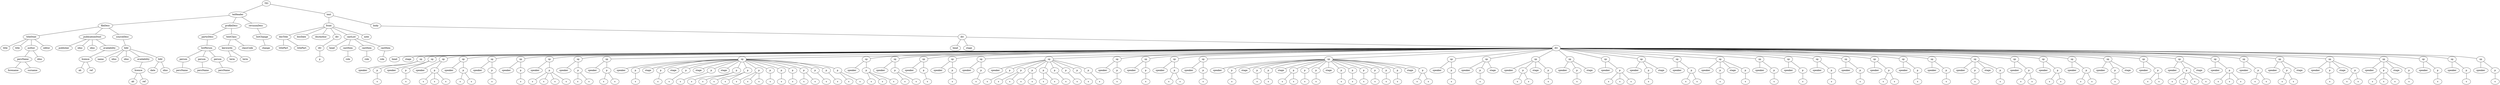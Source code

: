 graph Tree {
	"t0" [label = "TEI"];
	"t1" [label = "teiHeader"];
	"t2" [label = "fileDesc"];
	"t3" [label = "titleStmt"];
	"t4" [label = "title"];
	"t5" [label = "title"];
	"t6" [label = "author"];
	"t7" [label = "persName"];
	"t8" [label = "forename"];
	"t9" [label = "surname"];
	"t10" [label = "idno"];
	"t11" [label = "editor"];
	"t12" [label = "publicationStmt"];
	"t13" [label = "publisher"];
	"t14" [label = "idno"];
	"t15" [label = "idno"];
	"t16" [label = "availability"];
	"t17" [label = "licence"];
	"t18" [label = "ab"];
	"t19" [label = "ref"];
	"t20" [label = "sourceDesc"];
	"t21" [label = "bibl"];
	"t22" [label = "name"];
	"t23" [label = "idno"];
	"t24" [label = "idno"];
	"t25" [label = "availability"];
	"t26" [label = "licence"];
	"t27" [label = "ab"];
	"t28" [label = "ref"];
	"t29" [label = "bibl"];
	"t30" [label = "date"];
	"t31" [label = "idno"];
	"t32" [label = "profileDesc"];
	"t33" [label = "particDesc"];
	"t34" [label = "listPerson"];
	"t35" [label = "person"];
	"t36" [label = "persName"];
	"t37" [label = "person"];
	"t38" [label = "persName"];
	"t39" [label = "person"];
	"t40" [label = "persName"];
	"t41" [label = "textClass"];
	"t42" [label = "keywords"];
	"t43" [label = "term"];
	"t44" [label = "term"];
	"t45" [label = "classCode"];
	"t46" [label = "revisionDesc"];
	"t47" [label = "listChange"];
	"t48" [label = "change"];
	"t49" [label = "text"];
	"t50" [label = "front"];
	"t51" [label = "docTitle"];
	"t52" [label = "titlePart"];
	"t53" [label = "titlePart"];
	"t54" [label = "docDate"];
	"t55" [label = "docAuthor"];
	"t56" [label = "div"];
	"t57" [label = "div"];
	"t58" [label = "p"];
	"t59" [label = "castList"];
	"t60" [label = "head"];
	"t61" [label = "castItem"];
	"t62" [label = "role"];
	"t63" [label = "castItem"];
	"t64" [label = "role"];
	"t65" [label = "castItem"];
	"t66" [label = "role"];
	"t67" [label = "note"];
	"t68" [label = "body"];
	"t69" [label = "div"];
	"t70" [label = "head"];
	"t71" [label = "stage"];
	"t72" [label = "div"];
	"t73" [label = "head"];
	"t74" [label = "stage"];
	"t75" [label = "sp"];
	"t76" [label = "speaker"];
	"t77" [label = "p"];
	"t78" [label = "s"];
	"t79" [label = "sp"];
	"t80" [label = "speaker"];
	"t81" [label = "p"];
	"t82" [label = "s"];
	"t83" [label = "sp"];
	"t84" [label = "speaker"];
	"t85" [label = "p"];
	"t86" [label = "s"];
	"t87" [label = "s"];
	"t88" [label = "s"];
	"t89" [label = "sp"];
	"t90" [label = "speaker"];
	"t91" [label = "p"];
	"t92" [label = "s"];
	"t93" [label = "s"];
	"t94" [label = "sp"];
	"t95" [label = "speaker"];
	"t96" [label = "p"];
	"t97" [label = "s"];
	"t98" [label = "sp"];
	"t99" [label = "speaker"];
	"t100" [label = "p"];
	"t101" [label = "s"];
	"t102" [label = "sp"];
	"t103" [label = "speaker"];
	"t104" [label = "p"];
	"t105" [label = "s"];
	"t106" [label = "s"];
	"t107" [label = "s"];
	"t108" [label = "s"];
	"t109" [label = "sp"];
	"t110" [label = "speaker"];
	"t111" [label = "p"];
	"t112" [label = "s"];
	"t113" [label = "s"];
	"t114" [label = "sp"];
	"t115" [label = "speaker"];
	"t116" [label = "p"];
	"t117" [label = "s"];
	"t118" [label = "s"];
	"t119" [label = "sp"];
	"t120" [label = "speaker"];
	"t121" [label = "p"];
	"t122" [label = "s"];
	"t123" [label = "stage"];
	"t124" [label = "p"];
	"t125" [label = "s"];
	"t126" [label = "stage"];
	"t127" [label = "p"];
	"t128" [label = "s"];
	"t129" [label = "stage"];
	"t130" [label = "p"];
	"t131" [label = "s"];
	"t132" [label = "stage"];
	"t133" [label = "p"];
	"t134" [label = "s"];
	"t135" [label = "s"];
	"t136" [label = "p"];
	"t137" [label = "s"];
	"t138" [label = "s"];
	"t139" [label = "p"];
	"t140" [label = "s"];
	"t141" [label = "s"];
	"t142" [label = "s"];
	"t143" [label = "p"];
	"t144" [label = "s"];
	"t145" [label = "p"];
	"t146" [label = "s"];
	"t147" [label = "p"];
	"t148" [label = "s"];
	"t149" [label = "p"];
	"t150" [label = "s"];
	"t151" [label = "s"];
	"t152" [label = "p"];
	"t153" [label = "s"];
	"t154" [label = "p"];
	"t155" [label = "s"];
	"t156" [label = "p"];
	"t157" [label = "s"];
	"t158" [label = "s"];
	"t159" [label = "sp"];
	"t160" [label = "speaker"];
	"t161" [label = "p"];
	"t162" [label = "s"];
	"t163" [label = "s"];
	"t164" [label = "s"];
	"t165" [label = "sp"];
	"t166" [label = "speaker"];
	"t167" [label = "p"];
	"t168" [label = "s"];
	"t169" [label = "s"];
	"t170" [label = "sp"];
	"t171" [label = "speaker"];
	"t172" [label = "p"];
	"t173" [label = "s"];
	"t174" [label = "sp"];
	"t175" [label = "speaker"];
	"t176" [label = "p"];
	"t177" [label = "s"];
	"t178" [label = "sp"];
	"t179" [label = "speaker"];
	"t180" [label = "p"];
	"t181" [label = "s"];
	"t182" [label = "sp"];
	"t183" [label = "speaker"];
	"t184" [label = "p"];
	"t185" [label = "s"];
	"t186" [label = "p"];
	"t187" [label = "s"];
	"t188" [label = "s"];
	"t189" [label = "p"];
	"t190" [label = "s"];
	"t191" [label = "s"];
	"t192" [label = "p"];
	"t193" [label = "s"];
	"t194" [label = "s"];
	"t195" [label = "p"];
	"t196" [label = "s"];
	"t197" [label = "p"];
	"t198" [label = "s"];
	"t199" [label = "p"];
	"t200" [label = "s"];
	"t201" [label = "p"];
	"t202" [label = "s"];
	"t203" [label = "sp"];
	"t204" [label = "speaker"];
	"t205" [label = "p"];
	"t206" [label = "s"];
	"t207" [label = "sp"];
	"t208" [label = "speaker"];
	"t209" [label = "p"];
	"t210" [label = "s"];
	"t211" [label = "sp"];
	"t212" [label = "speaker"];
	"t213" [label = "p"];
	"t214" [label = "s"];
	"t215" [label = "s"];
	"t216" [label = "sp"];
	"t217" [label = "speaker"];
	"t218" [label = "p"];
	"t219" [label = "s"];
	"t220" [label = "sp"];
	"t221" [label = "speaker"];
	"t222" [label = "p"];
	"t223" [label = "s"];
	"t224" [label = "stage"];
	"t225" [label = "p"];
	"t226" [label = "s"];
	"t227" [label = "p"];
	"t228" [label = "s"];
	"t229" [label = "stage"];
	"t230" [label = "p"];
	"t231" [label = "s"];
	"t232" [label = "s"];
	"t233" [label = "p"];
	"t234" [label = "s"];
	"t235" [label = "p"];
	"t236" [label = "s"];
	"t237" [label = "stage"];
	"t238" [label = "p"];
	"t239" [label = "s"];
	"t240" [label = "p"];
	"t241" [label = "s"];
	"t242" [label = "p"];
	"t243" [label = "s"];
	"t244" [label = "p"];
	"t245" [label = "s"];
	"t246" [label = "p"];
	"t247" [label = "s"];
	"t248" [label = "p"];
	"t249" [label = "s"];
	"t250" [label = "stage"];
	"t251" [label = "p"];
	"t252" [label = "s"];
	"t253" [label = "s"];
	"t254" [label = "sp"];
	"t255" [label = "speaker"];
	"t256" [label = "p"];
	"t257" [label = "s"];
	"t258" [label = "sp"];
	"t259" [label = "speaker"];
	"t260" [label = "p"];
	"t261" [label = "s"];
	"t262" [label = "stage"];
	"t263" [label = "sp"];
	"t264" [label = "speaker"];
	"t265" [label = "p"];
	"t266" [label = "s"];
	"t267" [label = "s"];
	"t268" [label = "stage"];
	"t269" [label = "p"];
	"t270" [label = "s"];
	"t271" [label = "sp"];
	"t272" [label = "speaker"];
	"t273" [label = "p"];
	"t274" [label = "s"];
	"t275" [label = "stage"];
	"t276" [label = "sp"];
	"t277" [label = "speaker"];
	"t278" [label = "p"];
	"t279" [label = "s"];
	"t280" [label = "s"];
	"t281" [label = "s"];
	"t282" [label = "sp"];
	"t283" [label = "speaker"];
	"t284" [label = "p"];
	"t285" [label = "s"];
	"t286" [label = "stage"];
	"t287" [label = "sp"];
	"t288" [label = "speaker"];
	"t289" [label = "p"];
	"t290" [label = "s"];
	"t291" [label = "s"];
	"t292" [label = "sp"];
	"t293" [label = "speaker"];
	"t294" [label = "p"];
	"t295" [label = "s"];
	"t296" [label = "stage"];
	"t297" [label = "p"];
	"t298" [label = "s"];
	"t299" [label = "sp"];
	"t300" [label = "speaker"];
	"t301" [label = "p"];
	"t302" [label = "s"];
	"t303" [label = "sp"];
	"t304" [label = "speaker"];
	"t305" [label = "p"];
	"t306" [label = "s"];
	"t307" [label = "sp"];
	"t308" [label = "speaker"];
	"t309" [label = "p"];
	"t310" [label = "s"];
	"t311" [label = "sp"];
	"t312" [label = "speaker"];
	"t313" [label = "p"];
	"t314" [label = "s"];
	"t315" [label = "sp"];
	"t316" [label = "speaker"];
	"t317" [label = "p"];
	"t318" [label = "s"];
	"t319" [label = "s"];
	"t320" [label = "sp"];
	"t321" [label = "speaker"];
	"t322" [label = "p"];
	"t323" [label = "s"];
	"t324" [label = "sp"];
	"t325" [label = "speaker"];
	"t326" [label = "p"];
	"t327" [label = "s"];
	"t328" [label = "sp"];
	"t329" [label = "speaker"];
	"t330" [label = "p"];
	"t331" [label = "s"];
	"t332" [label = "stage"];
	"t333" [label = "p"];
	"t334" [label = "s"];
	"t335" [label = "sp"];
	"t336" [label = "speaker"];
	"t337" [label = "p"];
	"t338" [label = "s"];
	"t339" [label = "s"];
	"t340" [label = "sp"];
	"t341" [label = "speaker"];
	"t342" [label = "p"];
	"t343" [label = "s"];
	"t344" [label = "s"];
	"t345" [label = "sp"];
	"t346" [label = "speaker"];
	"t347" [label = "p"];
	"t348" [label = "s"];
	"t349" [label = "s"];
	"t350" [label = "sp"];
	"t351" [label = "speaker"];
	"t352" [label = "p"];
	"t353" [label = "s"];
	"t354" [label = "stage"];
	"t355" [label = "sp"];
	"t356" [label = "speaker"];
	"t357" [label = "p"];
	"t358" [label = "s"];
	"t359" [label = "s"];
	"t360" [label = "sp"];
	"t361" [label = "speaker"];
	"t362" [label = "p"];
	"t363" [label = "s"];
	"t364" [label = "s"];
	"t365" [label = "s"];
	"t366" [label = "s"];
	"t367" [label = "stage"];
	"t368" [label = "sp"];
	"t369" [label = "speaker"];
	"t370" [label = "p"];
	"t371" [label = "s"];
	"t372" [label = "s"];
	"t373" [label = "s"];
	"t374" [label = "sp"];
	"t375" [label = "speaker"];
	"t376" [label = "p"];
	"t377" [label = "s"];
	"t378" [label = "s"];
	"t379" [label = "sp"];
	"t380" [label = "speaker"];
	"t381" [label = "p"];
	"t382" [label = "s"];
	"t383" [label = "s"];
	"t384" [label = "stage"];
	"t385" [label = "sp"];
	"t386" [label = "speaker"];
	"t387" [label = "p"];
	"t388" [label = "s"];
	"t389" [label = "stage"];
	"t390" [label = "p"];
	"t391" [label = "s"];
	"t392" [label = "s"];
	"t393" [label = "sp"];
	"t394" [label = "speaker"];
	"t395" [label = "p"];
	"t396" [label = "s"];
	"t397" [label = "s"];
	"t398" [label = "s"];
	"t399" [label = "stage"];
	"t400" [label = "p"];
	"t401" [label = "s"];
	"t402" [label = "sp"];
	"t403" [label = "speaker"];
	"t404" [label = "p"];
	"t405" [label = "s"];
	"t406" [label = "sp"];
	"t407" [label = "speaker"];
	"t408" [label = "p"];
	"t409" [label = "s"];
	"t410" [label = "sp"];
	"t411" [label = "speaker"];
	"t412" [label = "p"];
	"t413" [label = "s"];
	"t0" -- "t1";
	"t1" -- "t2";
	"t2" -- "t3";
	"t3" -- "t4";
	"t3" -- "t5";
	"t3" -- "t6";
	"t6" -- "t7";
	"t7" -- "t8";
	"t7" -- "t9";
	"t6" -- "t10";
	"t3" -- "t11";
	"t2" -- "t12";
	"t12" -- "t13";
	"t12" -- "t14";
	"t12" -- "t15";
	"t12" -- "t16";
	"t16" -- "t17";
	"t17" -- "t18";
	"t17" -- "t19";
	"t2" -- "t20";
	"t20" -- "t21";
	"t21" -- "t22";
	"t21" -- "t23";
	"t21" -- "t24";
	"t21" -- "t25";
	"t25" -- "t26";
	"t26" -- "t27";
	"t26" -- "t28";
	"t21" -- "t29";
	"t29" -- "t30";
	"t29" -- "t31";
	"t1" -- "t32";
	"t32" -- "t33";
	"t33" -- "t34";
	"t34" -- "t35";
	"t35" -- "t36";
	"t34" -- "t37";
	"t37" -- "t38";
	"t34" -- "t39";
	"t39" -- "t40";
	"t32" -- "t41";
	"t41" -- "t42";
	"t42" -- "t43";
	"t42" -- "t44";
	"t41" -- "t45";
	"t1" -- "t46";
	"t46" -- "t47";
	"t47" -- "t48";
	"t0" -- "t49";
	"t49" -- "t50";
	"t50" -- "t51";
	"t51" -- "t52";
	"t51" -- "t53";
	"t50" -- "t54";
	"t50" -- "t55";
	"t50" -- "t56";
	"t56" -- "t57";
	"t57" -- "t58";
	"t50" -- "t59";
	"t59" -- "t60";
	"t59" -- "t61";
	"t61" -- "t62";
	"t59" -- "t63";
	"t63" -- "t64";
	"t59" -- "t65";
	"t65" -- "t66";
	"t50" -- "t67";
	"t49" -- "t68";
	"t68" -- "t69";
	"t69" -- "t70";
	"t69" -- "t71";
	"t69" -- "t72";
	"t72" -- "t73";
	"t72" -- "t74";
	"t72" -- "t75";
	"t75" -- "t76";
	"t75" -- "t77";
	"t77" -- "t78";
	"t72" -- "t79";
	"t79" -- "t80";
	"t79" -- "t81";
	"t81" -- "t82";
	"t72" -- "t83";
	"t83" -- "t84";
	"t83" -- "t85";
	"t85" -- "t86";
	"t85" -- "t87";
	"t85" -- "t88";
	"t72" -- "t89";
	"t89" -- "t90";
	"t89" -- "t91";
	"t91" -- "t92";
	"t91" -- "t93";
	"t72" -- "t94";
	"t94" -- "t95";
	"t94" -- "t96";
	"t96" -- "t97";
	"t72" -- "t98";
	"t98" -- "t99";
	"t98" -- "t100";
	"t100" -- "t101";
	"t72" -- "t102";
	"t102" -- "t103";
	"t102" -- "t104";
	"t104" -- "t105";
	"t104" -- "t106";
	"t104" -- "t107";
	"t104" -- "t108";
	"t72" -- "t109";
	"t109" -- "t110";
	"t109" -- "t111";
	"t111" -- "t112";
	"t111" -- "t113";
	"t72" -- "t114";
	"t114" -- "t115";
	"t114" -- "t116";
	"t116" -- "t117";
	"t116" -- "t118";
	"t72" -- "t119";
	"t119" -- "t120";
	"t119" -- "t121";
	"t121" -- "t122";
	"t119" -- "t123";
	"t119" -- "t124";
	"t124" -- "t125";
	"t119" -- "t126";
	"t119" -- "t127";
	"t127" -- "t128";
	"t119" -- "t129";
	"t119" -- "t130";
	"t130" -- "t131";
	"t119" -- "t132";
	"t119" -- "t133";
	"t133" -- "t134";
	"t133" -- "t135";
	"t119" -- "t136";
	"t136" -- "t137";
	"t136" -- "t138";
	"t119" -- "t139";
	"t139" -- "t140";
	"t139" -- "t141";
	"t139" -- "t142";
	"t119" -- "t143";
	"t143" -- "t144";
	"t119" -- "t145";
	"t145" -- "t146";
	"t119" -- "t147";
	"t147" -- "t148";
	"t119" -- "t149";
	"t149" -- "t150";
	"t149" -- "t151";
	"t119" -- "t152";
	"t152" -- "t153";
	"t119" -- "t154";
	"t154" -- "t155";
	"t119" -- "t156";
	"t156" -- "t157";
	"t156" -- "t158";
	"t72" -- "t159";
	"t159" -- "t160";
	"t159" -- "t161";
	"t161" -- "t162";
	"t161" -- "t163";
	"t161" -- "t164";
	"t72" -- "t165";
	"t165" -- "t166";
	"t165" -- "t167";
	"t167" -- "t168";
	"t167" -- "t169";
	"t72" -- "t170";
	"t170" -- "t171";
	"t170" -- "t172";
	"t172" -- "t173";
	"t72" -- "t174";
	"t174" -- "t175";
	"t174" -- "t176";
	"t176" -- "t177";
	"t72" -- "t178";
	"t178" -- "t179";
	"t178" -- "t180";
	"t180" -- "t181";
	"t72" -- "t182";
	"t182" -- "t183";
	"t182" -- "t184";
	"t184" -- "t185";
	"t182" -- "t186";
	"t186" -- "t187";
	"t186" -- "t188";
	"t182" -- "t189";
	"t189" -- "t190";
	"t189" -- "t191";
	"t182" -- "t192";
	"t192" -- "t193";
	"t192" -- "t194";
	"t182" -- "t195";
	"t195" -- "t196";
	"t182" -- "t197";
	"t197" -- "t198";
	"t182" -- "t199";
	"t199" -- "t200";
	"t182" -- "t201";
	"t201" -- "t202";
	"t72" -- "t203";
	"t203" -- "t204";
	"t203" -- "t205";
	"t205" -- "t206";
	"t72" -- "t207";
	"t207" -- "t208";
	"t207" -- "t209";
	"t209" -- "t210";
	"t72" -- "t211";
	"t211" -- "t212";
	"t211" -- "t213";
	"t213" -- "t214";
	"t213" -- "t215";
	"t72" -- "t216";
	"t216" -- "t217";
	"t216" -- "t218";
	"t218" -- "t219";
	"t72" -- "t220";
	"t220" -- "t221";
	"t220" -- "t222";
	"t222" -- "t223";
	"t220" -- "t224";
	"t220" -- "t225";
	"t225" -- "t226";
	"t220" -- "t227";
	"t227" -- "t228";
	"t220" -- "t229";
	"t220" -- "t230";
	"t230" -- "t231";
	"t230" -- "t232";
	"t220" -- "t233";
	"t233" -- "t234";
	"t220" -- "t235";
	"t235" -- "t236";
	"t220" -- "t237";
	"t220" -- "t238";
	"t238" -- "t239";
	"t220" -- "t240";
	"t240" -- "t241";
	"t220" -- "t242";
	"t242" -- "t243";
	"t220" -- "t244";
	"t244" -- "t245";
	"t220" -- "t246";
	"t246" -- "t247";
	"t220" -- "t248";
	"t248" -- "t249";
	"t220" -- "t250";
	"t220" -- "t251";
	"t251" -- "t252";
	"t251" -- "t253";
	"t72" -- "t254";
	"t254" -- "t255";
	"t254" -- "t256";
	"t256" -- "t257";
	"t72" -- "t258";
	"t258" -- "t259";
	"t258" -- "t260";
	"t260" -- "t261";
	"t258" -- "t262";
	"t72" -- "t263";
	"t263" -- "t264";
	"t263" -- "t265";
	"t265" -- "t266";
	"t265" -- "t267";
	"t263" -- "t268";
	"t263" -- "t269";
	"t269" -- "t270";
	"t72" -- "t271";
	"t271" -- "t272";
	"t271" -- "t273";
	"t273" -- "t274";
	"t271" -- "t275";
	"t72" -- "t276";
	"t276" -- "t277";
	"t276" -- "t278";
	"t278" -- "t279";
	"t278" -- "t280";
	"t278" -- "t281";
	"t72" -- "t282";
	"t282" -- "t283";
	"t282" -- "t284";
	"t284" -- "t285";
	"t282" -- "t286";
	"t72" -- "t287";
	"t287" -- "t288";
	"t287" -- "t289";
	"t289" -- "t290";
	"t289" -- "t291";
	"t72" -- "t292";
	"t292" -- "t293";
	"t292" -- "t294";
	"t294" -- "t295";
	"t292" -- "t296";
	"t292" -- "t297";
	"t297" -- "t298";
	"t72" -- "t299";
	"t299" -- "t300";
	"t299" -- "t301";
	"t301" -- "t302";
	"t72" -- "t303";
	"t303" -- "t304";
	"t303" -- "t305";
	"t305" -- "t306";
	"t72" -- "t307";
	"t307" -- "t308";
	"t307" -- "t309";
	"t309" -- "t310";
	"t72" -- "t311";
	"t311" -- "t312";
	"t311" -- "t313";
	"t313" -- "t314";
	"t72" -- "t315";
	"t315" -- "t316";
	"t315" -- "t317";
	"t317" -- "t318";
	"t317" -- "t319";
	"t72" -- "t320";
	"t320" -- "t321";
	"t320" -- "t322";
	"t322" -- "t323";
	"t72" -- "t324";
	"t324" -- "t325";
	"t324" -- "t326";
	"t326" -- "t327";
	"t72" -- "t328";
	"t328" -- "t329";
	"t328" -- "t330";
	"t330" -- "t331";
	"t328" -- "t332";
	"t328" -- "t333";
	"t333" -- "t334";
	"t72" -- "t335";
	"t335" -- "t336";
	"t335" -- "t337";
	"t337" -- "t338";
	"t337" -- "t339";
	"t72" -- "t340";
	"t340" -- "t341";
	"t340" -- "t342";
	"t342" -- "t343";
	"t342" -- "t344";
	"t72" -- "t345";
	"t345" -- "t346";
	"t345" -- "t347";
	"t347" -- "t348";
	"t347" -- "t349";
	"t72" -- "t350";
	"t350" -- "t351";
	"t350" -- "t352";
	"t352" -- "t353";
	"t350" -- "t354";
	"t72" -- "t355";
	"t355" -- "t356";
	"t355" -- "t357";
	"t357" -- "t358";
	"t357" -- "t359";
	"t72" -- "t360";
	"t360" -- "t361";
	"t360" -- "t362";
	"t362" -- "t363";
	"t362" -- "t364";
	"t362" -- "t365";
	"t362" -- "t366";
	"t360" -- "t367";
	"t72" -- "t368";
	"t368" -- "t369";
	"t368" -- "t370";
	"t370" -- "t371";
	"t370" -- "t372";
	"t370" -- "t373";
	"t72" -- "t374";
	"t374" -- "t375";
	"t374" -- "t376";
	"t376" -- "t377";
	"t376" -- "t378";
	"t72" -- "t379";
	"t379" -- "t380";
	"t379" -- "t381";
	"t381" -- "t382";
	"t381" -- "t383";
	"t379" -- "t384";
	"t72" -- "t385";
	"t385" -- "t386";
	"t385" -- "t387";
	"t387" -- "t388";
	"t385" -- "t389";
	"t385" -- "t390";
	"t390" -- "t391";
	"t390" -- "t392";
	"t72" -- "t393";
	"t393" -- "t394";
	"t393" -- "t395";
	"t395" -- "t396";
	"t395" -- "t397";
	"t395" -- "t398";
	"t393" -- "t399";
	"t393" -- "t400";
	"t400" -- "t401";
	"t72" -- "t402";
	"t402" -- "t403";
	"t402" -- "t404";
	"t404" -- "t405";
	"t72" -- "t406";
	"t406" -- "t407";
	"t406" -- "t408";
	"t408" -- "t409";
	"t72" -- "t410";
	"t410" -- "t411";
	"t410" -- "t412";
	"t412" -- "t413";
}
